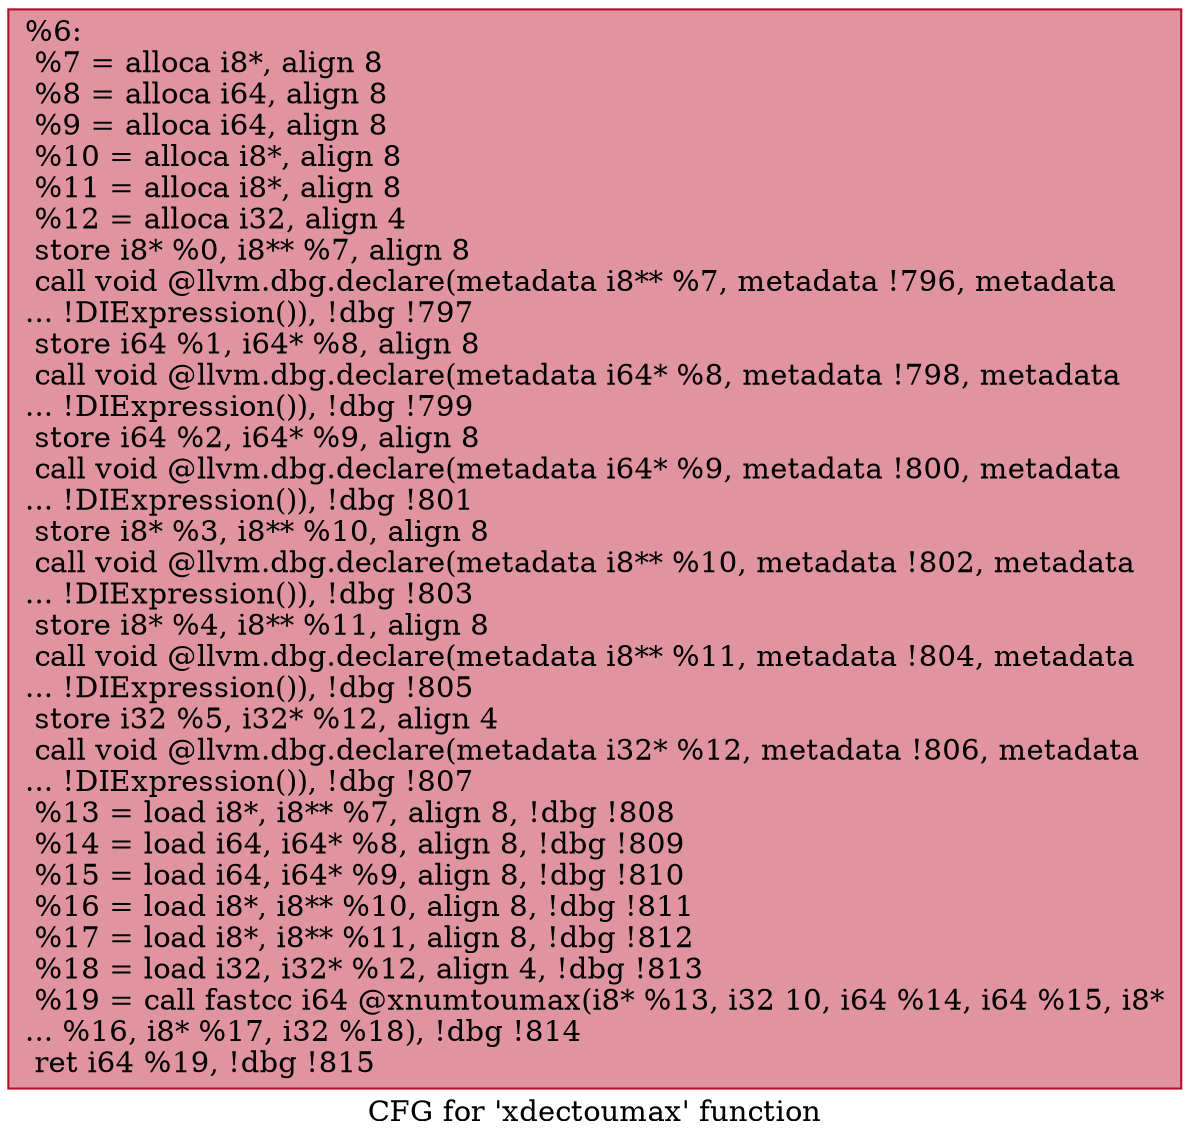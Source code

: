 digraph "CFG for 'xdectoumax' function" {
	label="CFG for 'xdectoumax' function";

	Node0x20fec90 [shape=record,color="#b70d28ff", style=filled, fillcolor="#b70d2870",label="{%6:\l  %7 = alloca i8*, align 8\l  %8 = alloca i64, align 8\l  %9 = alloca i64, align 8\l  %10 = alloca i8*, align 8\l  %11 = alloca i8*, align 8\l  %12 = alloca i32, align 4\l  store i8* %0, i8** %7, align 8\l  call void @llvm.dbg.declare(metadata i8** %7, metadata !796, metadata\l... !DIExpression()), !dbg !797\l  store i64 %1, i64* %8, align 8\l  call void @llvm.dbg.declare(metadata i64* %8, metadata !798, metadata\l... !DIExpression()), !dbg !799\l  store i64 %2, i64* %9, align 8\l  call void @llvm.dbg.declare(metadata i64* %9, metadata !800, metadata\l... !DIExpression()), !dbg !801\l  store i8* %3, i8** %10, align 8\l  call void @llvm.dbg.declare(metadata i8** %10, metadata !802, metadata\l... !DIExpression()), !dbg !803\l  store i8* %4, i8** %11, align 8\l  call void @llvm.dbg.declare(metadata i8** %11, metadata !804, metadata\l... !DIExpression()), !dbg !805\l  store i32 %5, i32* %12, align 4\l  call void @llvm.dbg.declare(metadata i32* %12, metadata !806, metadata\l... !DIExpression()), !dbg !807\l  %13 = load i8*, i8** %7, align 8, !dbg !808\l  %14 = load i64, i64* %8, align 8, !dbg !809\l  %15 = load i64, i64* %9, align 8, !dbg !810\l  %16 = load i8*, i8** %10, align 8, !dbg !811\l  %17 = load i8*, i8** %11, align 8, !dbg !812\l  %18 = load i32, i32* %12, align 4, !dbg !813\l  %19 = call fastcc i64 @xnumtoumax(i8* %13, i32 10, i64 %14, i64 %15, i8*\l... %16, i8* %17, i32 %18), !dbg !814\l  ret i64 %19, !dbg !815\l}"];
}
